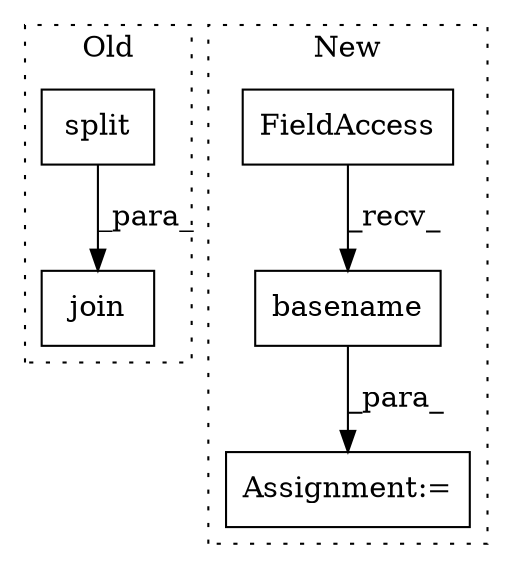 digraph G {
subgraph cluster0 {
1 [label="join" a="32" s="15091,15107" l="5,1" shape="box"];
3 [label="split" a="32" s="15100" l="7" shape="box"];
label = "Old";
style="dotted";
}
subgraph cluster1 {
2 [label="basename" a="32" s="14231,14267" l="9,1" shape="box"];
4 [label="FieldAccess" a="22" s="14223" l="7" shape="box"];
5 [label="Assignment:=" a="7" s="14222" l="1" shape="box"];
label = "New";
style="dotted";
}
2 -> 5 [label="_para_"];
3 -> 1 [label="_para_"];
4 -> 2 [label="_recv_"];
}
